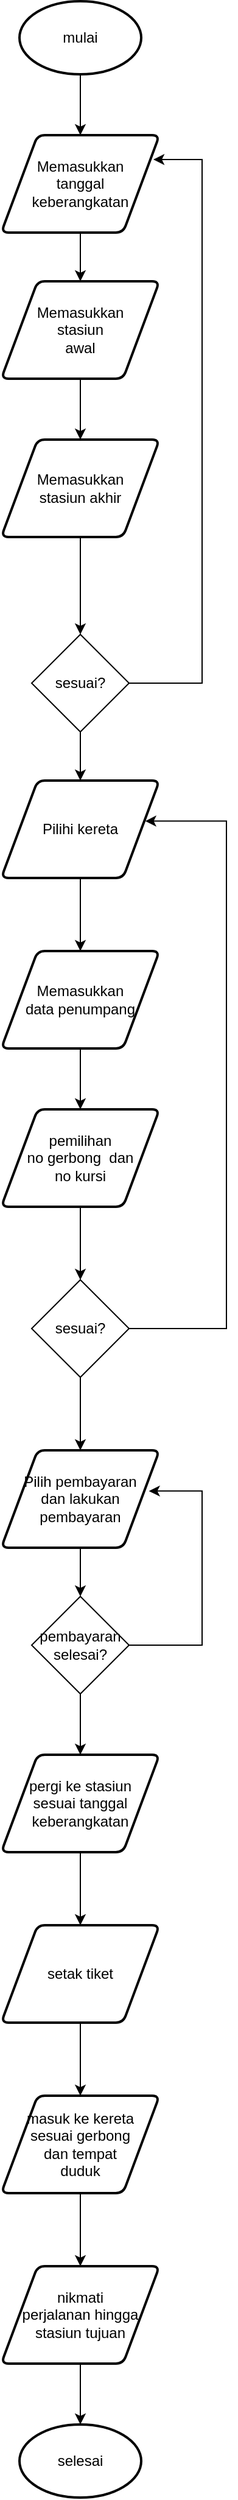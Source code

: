 <mxfile version="22.0.8" type="device">
  <diagram name="Halaman-1" id="SI7D_6pFrpfXjH-sd3rn">
    <mxGraphModel dx="2575" dy="2403" grid="1" gridSize="10" guides="1" tooltips="1" connect="1" arrows="1" fold="1" page="1" pageScale="1" pageWidth="827" pageHeight="1169" math="0" shadow="0">
      <root>
        <mxCell id="0" />
        <mxCell id="1" parent="0" />
        <mxCell id="n6cXQW6-q4e0zGu0-YHw-38" value="" style="edgeStyle=orthogonalEdgeStyle;rounded=0;orthogonalLoop=1;jettySize=auto;html=1;" edge="1" parent="1" source="n6cXQW6-q4e0zGu0-YHw-1" target="n6cXQW6-q4e0zGu0-YHw-19">
          <mxGeometry relative="1" as="geometry" />
        </mxCell>
        <mxCell id="n6cXQW6-q4e0zGu0-YHw-1" value="mulai" style="strokeWidth=2;html=1;shape=mxgraph.flowchart.start_1;whiteSpace=wrap;" vertex="1" parent="1">
          <mxGeometry x="280" width="100" height="60" as="geometry" />
        </mxCell>
        <mxCell id="n6cXQW6-q4e0zGu0-YHw-18" style="edgeStyle=orthogonalEdgeStyle;rounded=0;orthogonalLoop=1;jettySize=auto;html=1;entryX=1;entryY=0.5;entryDx=0;entryDy=0;" edge="1" parent="1" source="n6cXQW6-q4e0zGu0-YHw-10">
          <mxGeometry relative="1" as="geometry">
            <mxPoint x="390" y="130" as="targetPoint" />
            <Array as="points">
              <mxPoint x="430" y="560" />
              <mxPoint x="430" y="130" />
            </Array>
          </mxGeometry>
        </mxCell>
        <mxCell id="n6cXQW6-q4e0zGu0-YHw-42" value="" style="edgeStyle=orthogonalEdgeStyle;rounded=0;orthogonalLoop=1;jettySize=auto;html=1;" edge="1" parent="1" source="n6cXQW6-q4e0zGu0-YHw-10" target="n6cXQW6-q4e0zGu0-YHw-35">
          <mxGeometry relative="1" as="geometry" />
        </mxCell>
        <mxCell id="n6cXQW6-q4e0zGu0-YHw-10" value="sesuai?" style="rhombus;whiteSpace=wrap;html=1;" vertex="1" parent="1">
          <mxGeometry x="290" y="520" width="80" height="80" as="geometry" />
        </mxCell>
        <mxCell id="n6cXQW6-q4e0zGu0-YHw-39" value="" style="edgeStyle=orthogonalEdgeStyle;rounded=0;orthogonalLoop=1;jettySize=auto;html=1;" edge="1" parent="1" source="n6cXQW6-q4e0zGu0-YHw-19" target="n6cXQW6-q4e0zGu0-YHw-30">
          <mxGeometry relative="1" as="geometry" />
        </mxCell>
        <mxCell id="n6cXQW6-q4e0zGu0-YHw-19" value="Memasukkan&lt;br&gt;tanggal&lt;br&gt;keberangkatan" style="shape=parallelogram;html=1;strokeWidth=2;perimeter=parallelogramPerimeter;whiteSpace=wrap;rounded=1;arcSize=12;size=0.23;" vertex="1" parent="1">
          <mxGeometry x="265" y="110" width="130" height="80" as="geometry" />
        </mxCell>
        <mxCell id="n6cXQW6-q4e0zGu0-YHw-40" value="" style="edgeStyle=orthogonalEdgeStyle;rounded=0;orthogonalLoop=1;jettySize=auto;html=1;" edge="1" parent="1" source="n6cXQW6-q4e0zGu0-YHw-30" target="n6cXQW6-q4e0zGu0-YHw-36">
          <mxGeometry relative="1" as="geometry" />
        </mxCell>
        <mxCell id="n6cXQW6-q4e0zGu0-YHw-30" value="Memasukkan&lt;br&gt;stasiun&lt;br&gt;awal" style="shape=parallelogram;html=1;strokeWidth=2;perimeter=parallelogramPerimeter;whiteSpace=wrap;rounded=1;arcSize=12;size=0.23;" vertex="1" parent="1">
          <mxGeometry x="265" y="230" width="130" height="80" as="geometry" />
        </mxCell>
        <mxCell id="n6cXQW6-q4e0zGu0-YHw-55" value="" style="edgeStyle=orthogonalEdgeStyle;rounded=0;orthogonalLoop=1;jettySize=auto;html=1;" edge="1" parent="1" source="n6cXQW6-q4e0zGu0-YHw-31" target="n6cXQW6-q4e0zGu0-YHw-54">
          <mxGeometry relative="1" as="geometry" />
        </mxCell>
        <mxCell id="n6cXQW6-q4e0zGu0-YHw-31" value="Pilih pembayaran&lt;br&gt;dan lakukan&lt;br&gt;pembayaran" style="shape=parallelogram;html=1;strokeWidth=2;perimeter=parallelogramPerimeter;whiteSpace=wrap;rounded=1;arcSize=12;size=0.23;" vertex="1" parent="1">
          <mxGeometry x="265" y="1190" width="130" height="80" as="geometry" />
        </mxCell>
        <mxCell id="n6cXQW6-q4e0zGu0-YHw-47" value="" style="edgeStyle=orthogonalEdgeStyle;rounded=0;orthogonalLoop=1;jettySize=auto;html=1;" edge="1" parent="1" source="n6cXQW6-q4e0zGu0-YHw-33" target="n6cXQW6-q4e0zGu0-YHw-46">
          <mxGeometry relative="1" as="geometry" />
        </mxCell>
        <mxCell id="n6cXQW6-q4e0zGu0-YHw-33" value="pemilihan&lt;br&gt;no gerbong&amp;nbsp; dan&lt;br&gt;no kursi" style="shape=parallelogram;html=1;strokeWidth=2;perimeter=parallelogramPerimeter;whiteSpace=wrap;rounded=1;arcSize=12;size=0.23;" vertex="1" parent="1">
          <mxGeometry x="265" y="910" width="130" height="80" as="geometry" />
        </mxCell>
        <mxCell id="n6cXQW6-q4e0zGu0-YHw-45" value="" style="edgeStyle=orthogonalEdgeStyle;rounded=0;orthogonalLoop=1;jettySize=auto;html=1;" edge="1" parent="1" source="n6cXQW6-q4e0zGu0-YHw-34" target="n6cXQW6-q4e0zGu0-YHw-33">
          <mxGeometry relative="1" as="geometry" />
        </mxCell>
        <mxCell id="n6cXQW6-q4e0zGu0-YHw-34" value="Memasukkan&lt;br&gt;data penumpang" style="shape=parallelogram;html=1;strokeWidth=2;perimeter=parallelogramPerimeter;whiteSpace=wrap;rounded=1;arcSize=12;size=0.23;" vertex="1" parent="1">
          <mxGeometry x="265" y="780" width="130" height="80" as="geometry" />
        </mxCell>
        <mxCell id="n6cXQW6-q4e0zGu0-YHw-44" value="" style="edgeStyle=orthogonalEdgeStyle;rounded=0;orthogonalLoop=1;jettySize=auto;html=1;" edge="1" parent="1" source="n6cXQW6-q4e0zGu0-YHw-35" target="n6cXQW6-q4e0zGu0-YHw-34">
          <mxGeometry relative="1" as="geometry" />
        </mxCell>
        <mxCell id="n6cXQW6-q4e0zGu0-YHw-35" value="Pilihi kereta" style="shape=parallelogram;html=1;strokeWidth=2;perimeter=parallelogramPerimeter;whiteSpace=wrap;rounded=1;arcSize=12;size=0.23;" vertex="1" parent="1">
          <mxGeometry x="265" y="640" width="130" height="80" as="geometry" />
        </mxCell>
        <mxCell id="n6cXQW6-q4e0zGu0-YHw-41" value="" style="edgeStyle=orthogonalEdgeStyle;rounded=0;orthogonalLoop=1;jettySize=auto;html=1;" edge="1" parent="1" source="n6cXQW6-q4e0zGu0-YHw-36" target="n6cXQW6-q4e0zGu0-YHw-10">
          <mxGeometry relative="1" as="geometry" />
        </mxCell>
        <mxCell id="n6cXQW6-q4e0zGu0-YHw-36" value="Memasukkan&lt;br&gt;stasiun akhir" style="shape=parallelogram;html=1;strokeWidth=2;perimeter=parallelogramPerimeter;whiteSpace=wrap;rounded=1;arcSize=12;size=0.23;" vertex="1" parent="1">
          <mxGeometry x="265" y="360" width="130" height="80" as="geometry" />
        </mxCell>
        <mxCell id="n6cXQW6-q4e0zGu0-YHw-49" value="" style="edgeStyle=orthogonalEdgeStyle;rounded=0;orthogonalLoop=1;jettySize=auto;html=1;" edge="1" parent="1" source="n6cXQW6-q4e0zGu0-YHw-46" target="n6cXQW6-q4e0zGu0-YHw-31">
          <mxGeometry relative="1" as="geometry" />
        </mxCell>
        <mxCell id="n6cXQW6-q4e0zGu0-YHw-46" value="sesuai?" style="rhombus;whiteSpace=wrap;html=1;" vertex="1" parent="1">
          <mxGeometry x="290" y="1050" width="80" height="80" as="geometry" />
        </mxCell>
        <mxCell id="n6cXQW6-q4e0zGu0-YHw-48" style="edgeStyle=orthogonalEdgeStyle;rounded=0;orthogonalLoop=1;jettySize=auto;html=1;entryX=0.91;entryY=0.416;entryDx=0;entryDy=0;entryPerimeter=0;" edge="1" parent="1" source="n6cXQW6-q4e0zGu0-YHw-46" target="n6cXQW6-q4e0zGu0-YHw-35">
          <mxGeometry relative="1" as="geometry">
            <Array as="points">
              <mxPoint x="450" y="1090" />
              <mxPoint x="450" y="673" />
            </Array>
          </mxGeometry>
        </mxCell>
        <mxCell id="n6cXQW6-q4e0zGu0-YHw-59" value="" style="edgeStyle=orthogonalEdgeStyle;rounded=0;orthogonalLoop=1;jettySize=auto;html=1;" edge="1" parent="1" source="n6cXQW6-q4e0zGu0-YHw-54" target="n6cXQW6-q4e0zGu0-YHw-58">
          <mxGeometry relative="1" as="geometry" />
        </mxCell>
        <mxCell id="n6cXQW6-q4e0zGu0-YHw-54" value="pembayaran&lt;br&gt;selesai?" style="rhombus;whiteSpace=wrap;html=1;" vertex="1" parent="1">
          <mxGeometry x="290" y="1310" width="80" height="80" as="geometry" />
        </mxCell>
        <mxCell id="n6cXQW6-q4e0zGu0-YHw-56" style="edgeStyle=orthogonalEdgeStyle;rounded=0;orthogonalLoop=1;jettySize=auto;html=1;entryX=0.933;entryY=0.418;entryDx=0;entryDy=0;entryPerimeter=0;" edge="1" parent="1" source="n6cXQW6-q4e0zGu0-YHw-54" target="n6cXQW6-q4e0zGu0-YHw-31">
          <mxGeometry relative="1" as="geometry">
            <Array as="points">
              <mxPoint x="430" y="1350" />
              <mxPoint x="430" y="1223" />
            </Array>
          </mxGeometry>
        </mxCell>
        <mxCell id="n6cXQW6-q4e0zGu0-YHw-62" value="" style="edgeStyle=orthogonalEdgeStyle;rounded=0;orthogonalLoop=1;jettySize=auto;html=1;" edge="1" parent="1" source="n6cXQW6-q4e0zGu0-YHw-58" target="n6cXQW6-q4e0zGu0-YHw-60">
          <mxGeometry relative="1" as="geometry" />
        </mxCell>
        <mxCell id="n6cXQW6-q4e0zGu0-YHw-58" value="pergi ke stasiun&lt;br&gt;sesuai tanggal&lt;br&gt;keberangkatan" style="shape=parallelogram;html=1;strokeWidth=2;perimeter=parallelogramPerimeter;whiteSpace=wrap;rounded=1;arcSize=12;size=0.23;" vertex="1" parent="1">
          <mxGeometry x="265" y="1440" width="130" height="80" as="geometry" />
        </mxCell>
        <mxCell id="n6cXQW6-q4e0zGu0-YHw-63" value="" style="edgeStyle=orthogonalEdgeStyle;rounded=0;orthogonalLoop=1;jettySize=auto;html=1;" edge="1" parent="1" source="n6cXQW6-q4e0zGu0-YHw-60" target="n6cXQW6-q4e0zGu0-YHw-61">
          <mxGeometry relative="1" as="geometry" />
        </mxCell>
        <mxCell id="n6cXQW6-q4e0zGu0-YHw-60" value="setak tiket" style="shape=parallelogram;html=1;strokeWidth=2;perimeter=parallelogramPerimeter;whiteSpace=wrap;rounded=1;arcSize=12;size=0.23;" vertex="1" parent="1">
          <mxGeometry x="265" y="1580" width="130" height="80" as="geometry" />
        </mxCell>
        <mxCell id="n6cXQW6-q4e0zGu0-YHw-65" value="" style="edgeStyle=orthogonalEdgeStyle;rounded=0;orthogonalLoop=1;jettySize=auto;html=1;" edge="1" parent="1" source="n6cXQW6-q4e0zGu0-YHw-61" target="n6cXQW6-q4e0zGu0-YHw-64">
          <mxGeometry relative="1" as="geometry" />
        </mxCell>
        <mxCell id="n6cXQW6-q4e0zGu0-YHw-61" value="masuk ke kereta&lt;br&gt;sesuai gerbong&lt;br&gt;dan tempat &lt;br&gt;duduk" style="shape=parallelogram;html=1;strokeWidth=2;perimeter=parallelogramPerimeter;whiteSpace=wrap;rounded=1;arcSize=12;size=0.23;" vertex="1" parent="1">
          <mxGeometry x="265" y="1720" width="130" height="80" as="geometry" />
        </mxCell>
        <mxCell id="n6cXQW6-q4e0zGu0-YHw-67" value="" style="edgeStyle=orthogonalEdgeStyle;rounded=0;orthogonalLoop=1;jettySize=auto;html=1;" edge="1" parent="1" source="n6cXQW6-q4e0zGu0-YHw-64" target="n6cXQW6-q4e0zGu0-YHw-66">
          <mxGeometry relative="1" as="geometry" />
        </mxCell>
        <mxCell id="n6cXQW6-q4e0zGu0-YHw-64" value="nikmati&lt;br&gt;perjalanan hingga&lt;br&gt;stasiun tujuan" style="shape=parallelogram;html=1;strokeWidth=2;perimeter=parallelogramPerimeter;whiteSpace=wrap;rounded=1;arcSize=12;size=0.23;" vertex="1" parent="1">
          <mxGeometry x="265" y="1860" width="130" height="80" as="geometry" />
        </mxCell>
        <mxCell id="n6cXQW6-q4e0zGu0-YHw-66" value="selesai" style="strokeWidth=2;html=1;shape=mxgraph.flowchart.start_1;whiteSpace=wrap;" vertex="1" parent="1">
          <mxGeometry x="280" y="1990" width="100" height="60" as="geometry" />
        </mxCell>
      </root>
    </mxGraphModel>
  </diagram>
</mxfile>
